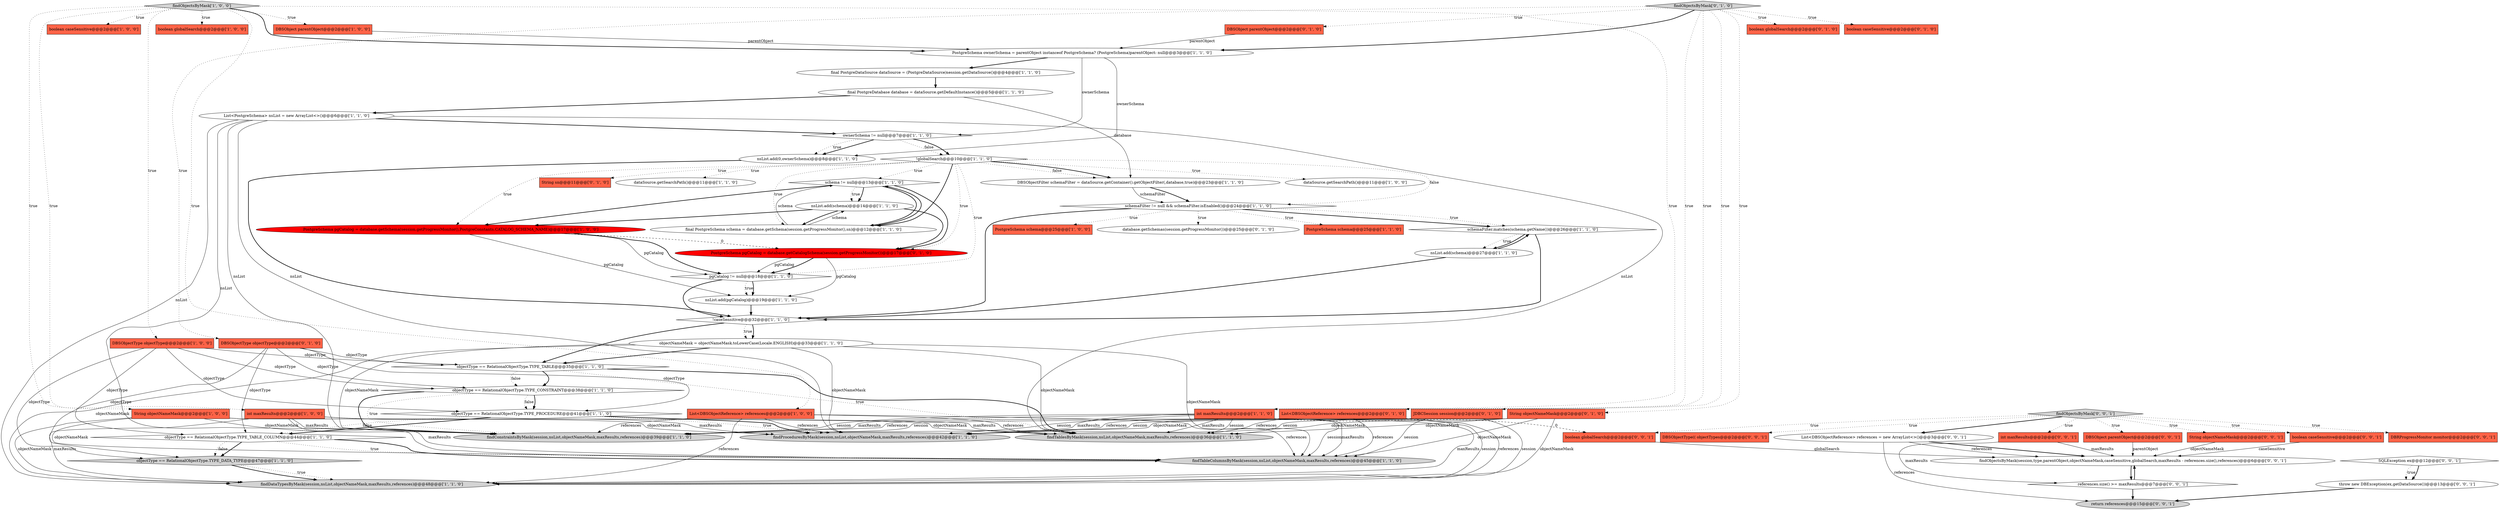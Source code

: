 digraph {
35 [style = filled, label = "schema != null@@@13@@@['1', '1', '0']", fillcolor = white, shape = diamond image = "AAA0AAABBB1BBB"];
45 [style = filled, label = "List<DBSObjectReference> references@@@2@@@['0', '1', '0']", fillcolor = tomato, shape = box image = "AAA0AAABBB2BBB"];
2 [style = filled, label = "PostgreSchema schema@@@25@@@['1', '0', '0']", fillcolor = tomato, shape = box image = "AAA0AAABBB1BBB"];
0 [style = filled, label = "int maxResults@@@2@@@['1', '0', '0']", fillcolor = tomato, shape = box image = "AAA0AAABBB1BBB"];
29 [style = filled, label = "final PostgreDatabase database = dataSource.getDefaultInstance()@@@5@@@['1', '1', '0']", fillcolor = white, shape = ellipse image = "AAA0AAABBB1BBB"];
56 [style = filled, label = "DBRProgressMonitor monitor@@@2@@@['0', '0', '1']", fillcolor = tomato, shape = box image = "AAA0AAABBB3BBB"];
31 [style = filled, label = "nsList.add(schema)@@@14@@@['1', '1', '0']", fillcolor = white, shape = ellipse image = "AAA0AAABBB1BBB"];
47 [style = filled, label = "PostgreSchema pgCatalog = database.getCatalogSchema(session.getProgressMonitor())@@@17@@@['0', '1', '0']", fillcolor = red, shape = ellipse image = "AAA1AAABBB2BBB"];
12 [style = filled, label = "dataSource.getSearchPath()@@@11@@@['1', '0', '0']", fillcolor = white, shape = ellipse image = "AAA0AAABBB1BBB"];
18 [style = filled, label = "String objectNameMask@@@2@@@['1', '0', '0']", fillcolor = tomato, shape = box image = "AAA0AAABBB1BBB"];
36 [style = filled, label = "findTablesByMask(session,nsList,objectNameMask,maxResults,references)@@@36@@@['1', '1', '0']", fillcolor = lightgray, shape = ellipse image = "AAA0AAABBB1BBB"];
42 [style = filled, label = "JDBCSession session@@@2@@@['0', '1', '0']", fillcolor = tomato, shape = box image = "AAA0AAABBB2BBB"];
65 [style = filled, label = "SQLException ex@@@12@@@['0', '0', '1']", fillcolor = white, shape = diamond image = "AAA0AAABBB3BBB"];
11 [style = filled, label = "boolean caseSensitive@@@2@@@['1', '0', '0']", fillcolor = tomato, shape = box image = "AAA0AAABBB1BBB"];
62 [style = filled, label = "references.size() >= maxResults@@@7@@@['0', '0', '1']", fillcolor = white, shape = diamond image = "AAA0AAABBB3BBB"];
5 [style = filled, label = "List<DBSObjectReference> references@@@2@@@['1', '0', '0']", fillcolor = tomato, shape = box image = "AAA0AAABBB1BBB"];
43 [style = filled, label = "database.getSchemas(session.getProgressMonitor())@@@25@@@['0', '1', '0']", fillcolor = white, shape = ellipse image = "AAA0AAABBB2BBB"];
38 [style = filled, label = "findObjectsByMask['1', '0', '0']", fillcolor = lightgray, shape = diamond image = "AAA0AAABBB1BBB"];
7 [style = filled, label = "DBSObject parentObject@@@2@@@['1', '0', '0']", fillcolor = tomato, shape = box image = "AAA0AAABBB1BBB"];
46 [style = filled, label = "DBSObject parentObject@@@2@@@['0', '1', '0']", fillcolor = tomato, shape = box image = "AAA0AAABBB2BBB"];
13 [style = filled, label = "pgCatalog != null@@@18@@@['1', '1', '0']", fillcolor = white, shape = diamond image = "AAA0AAABBB1BBB"];
17 [style = filled, label = "findConstraintsByMask(session,nsList,objectNameMask,maxResults,references)@@@39@@@['1', '1', '0']", fillcolor = lightgray, shape = ellipse image = "AAA0AAABBB1BBB"];
14 [style = filled, label = "final PostgreSchema schema = database.getSchema(session.getProgressMonitor(),sn)@@@12@@@['1', '1', '0']", fillcolor = white, shape = ellipse image = "AAA0AAABBB1BBB"];
44 [style = filled, label = "String sn@@@11@@@['0', '1', '0']", fillcolor = tomato, shape = box image = "AAA0AAABBB2BBB"];
19 [style = filled, label = "boolean globalSearch@@@2@@@['1', '0', '0']", fillcolor = tomato, shape = box image = "AAA0AAABBB1BBB"];
54 [style = filled, label = "List<DBSObjectReference> references = new ArrayList<>()@@@3@@@['0', '0', '1']", fillcolor = white, shape = ellipse image = "AAA0AAABBB3BBB"];
16 [style = filled, label = "schemaFilter.matches(schema.getName())@@@26@@@['1', '1', '0']", fillcolor = white, shape = diamond image = "AAA0AAABBB1BBB"];
21 [style = filled, label = "!caseSensitive@@@32@@@['1', '1', '0']", fillcolor = white, shape = diamond image = "AAA0AAABBB1BBB"];
15 [style = filled, label = "PostgreSchema ownerSchema = parentObject instanceof PostgreSchema? (PostgreSchema)parentObject: null@@@3@@@['1', '1', '0']", fillcolor = white, shape = ellipse image = "AAA0AAABBB1BBB"];
64 [style = filled, label = "DBSObject parentObject@@@2@@@['0', '0', '1']", fillcolor = tomato, shape = box image = "AAA0AAABBB3BBB"];
41 [style = filled, label = "objectType == RelationalObjectType.TYPE_TABLE_COLUMN@@@44@@@['1', '1', '0']", fillcolor = white, shape = diamond image = "AAA0AAABBB1BBB"];
22 [style = filled, label = "objectType == RelationalObjectType.TYPE_DATA_TYPE@@@47@@@['1', '1', '0']", fillcolor = lightgray, shape = diamond image = "AAA0AAABBB1BBB"];
33 [style = filled, label = "DBSObjectType objectType@@@2@@@['1', '0', '0']", fillcolor = tomato, shape = box image = "AAA0AAABBB1BBB"];
57 [style = filled, label = "return references@@@15@@@['0', '0', '1']", fillcolor = lightgray, shape = ellipse image = "AAA0AAABBB3BBB"];
30 [style = filled, label = "objectNameMask = objectNameMask.toLowerCase(Locale.ENGLISH)@@@33@@@['1', '1', '0']", fillcolor = white, shape = ellipse image = "AAA0AAABBB1BBB"];
4 [style = filled, label = "DBSObjectFilter schemaFilter = dataSource.getContainer().getObjectFilter(,database,true)@@@23@@@['1', '1', '0']", fillcolor = white, shape = ellipse image = "AAA0AAABBB1BBB"];
10 [style = filled, label = "findProceduresByMask(session,nsList,objectNameMask,maxResults,references)@@@42@@@['1', '1', '0']", fillcolor = lightgray, shape = ellipse image = "AAA0AAABBB1BBB"];
1 [style = filled, label = "nsList.add(0,ownerSchema)@@@8@@@['1', '1', '0']", fillcolor = white, shape = ellipse image = "AAA0AAABBB1BBB"];
6 [style = filled, label = "objectType == RelationalObjectType.TYPE_PROCEDURE@@@41@@@['1', '1', '0']", fillcolor = white, shape = diamond image = "AAA0AAABBB1BBB"];
53 [style = filled, label = "String objectNameMask@@@2@@@['0', '0', '1']", fillcolor = tomato, shape = box image = "AAA0AAABBB3BBB"];
59 [style = filled, label = "throw new DBException(ex,getDataSource())@@@13@@@['0', '0', '1']", fillcolor = white, shape = ellipse image = "AAA0AAABBB3BBB"];
60 [style = filled, label = "boolean caseSensitive@@@2@@@['0', '0', '1']", fillcolor = tomato, shape = box image = "AAA0AAABBB3BBB"];
40 [style = filled, label = "List<PostgreSchema> nsList = new ArrayList<>()@@@6@@@['1', '1', '0']", fillcolor = white, shape = ellipse image = "AAA0AAABBB1BBB"];
61 [style = filled, label = "int maxResults@@@2@@@['0', '0', '1']", fillcolor = tomato, shape = box image = "AAA0AAABBB3BBB"];
3 [style = filled, label = "PostgreSchema schema@@@25@@@['1', '1', '0']", fillcolor = tomato, shape = box image = "AAA0AAABBB1BBB"];
48 [style = filled, label = "boolean globalSearch@@@2@@@['0', '1', '0']", fillcolor = tomato, shape = box image = "AAA0AAABBB2BBB"];
23 [style = filled, label = "dataSource.getSearchPath()@@@11@@@['1', '1', '0']", fillcolor = white, shape = ellipse image = "AAA0AAABBB1BBB"];
66 [style = filled, label = "boolean globalSearch@@@2@@@['0', '0', '1']", fillcolor = tomato, shape = box image = "AAA0AAABBB3BBB"];
8 [style = filled, label = "objectType == RelationalObjectType.TYPE_TABLE@@@35@@@['1', '1', '0']", fillcolor = white, shape = diamond image = "AAA0AAABBB1BBB"];
37 [style = filled, label = "int maxResults@@@2@@@['1', '1', '0']", fillcolor = tomato, shape = box image = "AAA0AAABBB1BBB"];
58 [style = filled, label = "findObjectsByMask['0', '0', '1']", fillcolor = lightgray, shape = diamond image = "AAA0AAABBB3BBB"];
50 [style = filled, label = "String objectNameMask@@@2@@@['0', '1', '0']", fillcolor = tomato, shape = box image = "AAA0AAABBB2BBB"];
27 [style = filled, label = "findTableColumnsByMask(session,nsList,objectNameMask,maxResults,references)@@@45@@@['1', '1', '0']", fillcolor = lightgray, shape = ellipse image = "AAA0AAABBB1BBB"];
20 [style = filled, label = "nsList.add(pgCatalog)@@@19@@@['1', '1', '0']", fillcolor = white, shape = ellipse image = "AAA0AAABBB1BBB"];
9 [style = filled, label = "ownerSchema != null@@@7@@@['1', '1', '0']", fillcolor = white, shape = diamond image = "AAA0AAABBB1BBB"];
28 [style = filled, label = "!globalSearch@@@10@@@['1', '1', '0']", fillcolor = white, shape = diamond image = "AAA0AAABBB1BBB"];
51 [style = filled, label = "boolean caseSensitive@@@2@@@['0', '1', '0']", fillcolor = tomato, shape = box image = "AAA0AAABBB2BBB"];
52 [style = filled, label = "DBSObjectType objectType@@@2@@@['0', '1', '0']", fillcolor = tomato, shape = box image = "AAA0AAABBB2BBB"];
49 [style = filled, label = "findObjectsByMask['0', '1', '0']", fillcolor = lightgray, shape = diamond image = "AAA0AAABBB2BBB"];
63 [style = filled, label = "DBSObjectType(( objectTypes@@@2@@@['0', '0', '1']", fillcolor = tomato, shape = box image = "AAA0AAABBB3BBB"];
32 [style = filled, label = "PostgreSchema pgCatalog = database.getSchema(session.getProgressMonitor(),PostgreConstants.CATALOG_SCHEMA_NAME)@@@17@@@['1', '0', '0']", fillcolor = red, shape = ellipse image = "AAA1AAABBB1BBB"];
55 [style = filled, label = "findObjectsByMask(session,type,parentObject,objectNameMask,caseSensitive,globalSearch,maxResults - references.size(),references)@@@6@@@['0', '0', '1']", fillcolor = white, shape = ellipse image = "AAA0AAABBB3BBB"];
24 [style = filled, label = "schemaFilter != null && schemaFilter.isEnabled()@@@24@@@['1', '1', '0']", fillcolor = white, shape = diamond image = "AAA0AAABBB1BBB"];
26 [style = filled, label = "objectType == RelationalObjectType.TYPE_CONSTRAINT@@@38@@@['1', '1', '0']", fillcolor = white, shape = diamond image = "AAA0AAABBB1BBB"];
25 [style = filled, label = "nsList.add(schema)@@@27@@@['1', '1', '0']", fillcolor = white, shape = ellipse image = "AAA0AAABBB1BBB"];
39 [style = filled, label = "final PostgreDataSource dataSource = (PostgreDataSource)session.getDataSource()@@@4@@@['1', '1', '0']", fillcolor = white, shape = ellipse image = "AAA0AAABBB1BBB"];
34 [style = filled, label = "findDataTypesByMask(session,nsList,objectNameMask,maxResults,references)@@@48@@@['1', '1', '0']", fillcolor = lightgray, shape = ellipse image = "AAA0AAABBB1BBB"];
32->47 [style = dashed, label="0"];
61->55 [style = solid, label="maxResults"];
54->57 [style = solid, label="references"];
0->27 [style = solid, label="maxResults"];
54->55 [style = bold, label=""];
40->17 [style = solid, label="nsList"];
9->28 [style = dotted, label="false"];
46->15 [style = solid, label="parentObject"];
40->27 [style = solid, label="nsList"];
14->35 [style = bold, label=""];
28->35 [style = dotted, label="true"];
47->20 [style = solid, label="pgCatalog"];
55->62 [style = bold, label=""];
13->20 [style = dotted, label="true"];
42->17 [style = solid, label="session"];
38->19 [style = dotted, label="true"];
28->14 [style = dotted, label="true"];
45->34 [style = solid, label="references"];
21->8 [style = bold, label=""];
24->43 [style = dotted, label="true"];
59->57 [style = bold, label=""];
30->34 [style = solid, label="objectNameMask"];
52->26 [style = solid, label="objectType"];
62->55 [style = bold, label=""];
21->30 [style = bold, label=""];
58->63 [style = dotted, label="true"];
38->15 [style = bold, label=""];
37->36 [style = solid, label="maxResults"];
28->14 [style = bold, label=""];
32->13 [style = solid, label="pgCatalog"];
8->36 [style = bold, label=""];
24->21 [style = bold, label=""];
38->7 [style = dotted, label="true"];
1->21 [style = bold, label=""];
18->34 [style = solid, label="objectNameMask"];
18->27 [style = solid, label="objectNameMask"];
50->17 [style = solid, label="objectNameMask"];
41->22 [style = dotted, label="false"];
33->26 [style = solid, label="objectType"];
6->41 [style = bold, label=""];
37->34 [style = solid, label="maxResults"];
50->34 [style = solid, label="objectNameMask"];
13->20 [style = bold, label=""];
41->22 [style = bold, label=""];
24->3 [style = dotted, label="true"];
52->41 [style = solid, label="objectType"];
30->8 [style = bold, label=""];
28->13 [style = dotted, label="true"];
38->5 [style = dotted, label="true"];
25->21 [style = bold, label=""];
38->33 [style = dotted, label="true"];
39->29 [style = bold, label=""];
28->24 [style = dotted, label="false"];
30->27 [style = solid, label="objectNameMask"];
61->62 [style = solid, label="maxResults"];
18->10 [style = solid, label="objectNameMask"];
31->14 [style = bold, label=""];
49->48 [style = dotted, label="true"];
60->55 [style = solid, label="caseSensitive"];
35->31 [style = bold, label=""];
37->66 [style = dashed, label="0"];
0->17 [style = solid, label="maxResults"];
26->17 [style = bold, label=""];
58->53 [style = dotted, label="true"];
5->36 [style = solid, label="references"];
5->27 [style = solid, label="references"];
52->22 [style = solid, label="objectType"];
26->6 [style = bold, label=""];
58->60 [style = dotted, label="true"];
58->54 [style = bold, label=""];
40->34 [style = solid, label="nsList"];
45->27 [style = solid, label="references"];
37->36 [style = solid, label="session"];
38->18 [style = dotted, label="true"];
49->51 [style = dotted, label="true"];
30->36 [style = solid, label="objectNameMask"];
0->36 [style = solid, label="maxResults"];
28->44 [style = dotted, label="true"];
40->36 [style = solid, label="nsList"];
21->30 [style = dotted, label="true"];
42->34 [style = solid, label="session"];
47->13 [style = solid, label="pgCatalog"];
37->34 [style = solid, label="session"];
28->23 [style = dotted, label="true"];
37->10 [style = solid, label="session"];
29->40 [style = bold, label=""];
31->47 [style = bold, label=""];
54->55 [style = solid, label="references"];
30->17 [style = solid, label="objectNameMask"];
9->1 [style = bold, label=""];
18->36 [style = solid, label="objectNameMask"];
16->25 [style = dotted, label="true"];
50->36 [style = solid, label="objectNameMask"];
49->46 [style = dotted, label="true"];
38->37 [style = dotted, label="true"];
37->10 [style = solid, label="maxResults"];
15->1 [style = solid, label="ownerSchema"];
28->4 [style = dotted, label="false"];
4->24 [style = bold, label=""];
65->59 [style = dotted, label="true"];
41->27 [style = bold, label=""];
8->26 [style = dotted, label="false"];
33->22 [style = solid, label="objectType"];
58->56 [style = dotted, label="true"];
31->32 [style = bold, label=""];
18->17 [style = solid, label="objectNameMask"];
49->50 [style = dotted, label="true"];
35->32 [style = bold, label=""];
42->36 [style = solid, label="session"];
40->9 [style = bold, label=""];
26->6 [style = dotted, label="false"];
58->66 [style = dotted, label="true"];
25->16 [style = bold, label=""];
35->31 [style = dotted, label="true"];
35->14 [style = bold, label=""];
47->13 [style = bold, label=""];
24->16 [style = dotted, label="true"];
49->42 [style = dotted, label="true"];
49->45 [style = dotted, label="true"];
58->64 [style = dotted, label="true"];
9->28 [style = bold, label=""];
6->10 [style = dotted, label="true"];
49->52 [style = dotted, label="true"];
0->34 [style = solid, label="maxResults"];
52->6 [style = solid, label="objectType"];
7->15 [style = solid, label="parentObject"];
28->32 [style = dotted, label="true"];
26->17 [style = dotted, label="true"];
6->10 [style = bold, label=""];
5->10 [style = solid, label="references"];
45->36 [style = solid, label="references"];
9->1 [style = dotted, label="true"];
49->15 [style = bold, label=""];
14->31 [style = solid, label="schema"];
52->8 [style = solid, label="objectType"];
50->10 [style = solid, label="objectNameMask"];
8->36 [style = dotted, label="true"];
4->24 [style = solid, label="schemaFilter"];
58->61 [style = dotted, label="true"];
40->10 [style = solid, label="nsList"];
49->37 [style = dotted, label="true"];
50->27 [style = solid, label="objectNameMask"];
28->12 [style = dotted, label="true"];
22->34 [style = dotted, label="true"];
5->34 [style = solid, label="references"];
37->27 [style = solid, label="session"];
5->17 [style = solid, label="references"];
41->27 [style = dotted, label="true"];
33->8 [style = solid, label="objectType"];
28->47 [style = dotted, label="true"];
14->35 [style = solid, label="schema"];
30->10 [style = solid, label="objectNameMask"];
42->27 [style = solid, label="session"];
8->26 [style = bold, label=""];
16->25 [style = bold, label=""];
66->55 [style = solid, label="globalSearch"];
37->27 [style = solid, label="maxResults"];
45->17 [style = solid, label="references"];
38->0 [style = dotted, label="true"];
62->57 [style = bold, label=""];
38->11 [style = dotted, label="true"];
20->21 [style = bold, label=""];
24->16 [style = bold, label=""];
45->10 [style = solid, label="references"];
33->41 [style = solid, label="objectType"];
53->55 [style = solid, label="objectNameMask"];
0->10 [style = solid, label="maxResults"];
16->21 [style = bold, label=""];
42->10 [style = solid, label="session"];
15->39 [style = bold, label=""];
37->17 [style = solid, label="maxResults"];
22->34 [style = bold, label=""];
6->41 [style = dotted, label="false"];
65->59 [style = bold, label=""];
35->47 [style = bold, label=""];
24->2 [style = dotted, label="true"];
29->4 [style = solid, label="database"];
32->13 [style = bold, label=""];
13->21 [style = bold, label=""];
64->55 [style = solid, label="parentObject"];
33->6 [style = solid, label="objectType"];
32->20 [style = solid, label="pgCatalog"];
15->9 [style = solid, label="ownerSchema"];
28->4 [style = bold, label=""];
37->17 [style = solid, label="session"];
}
